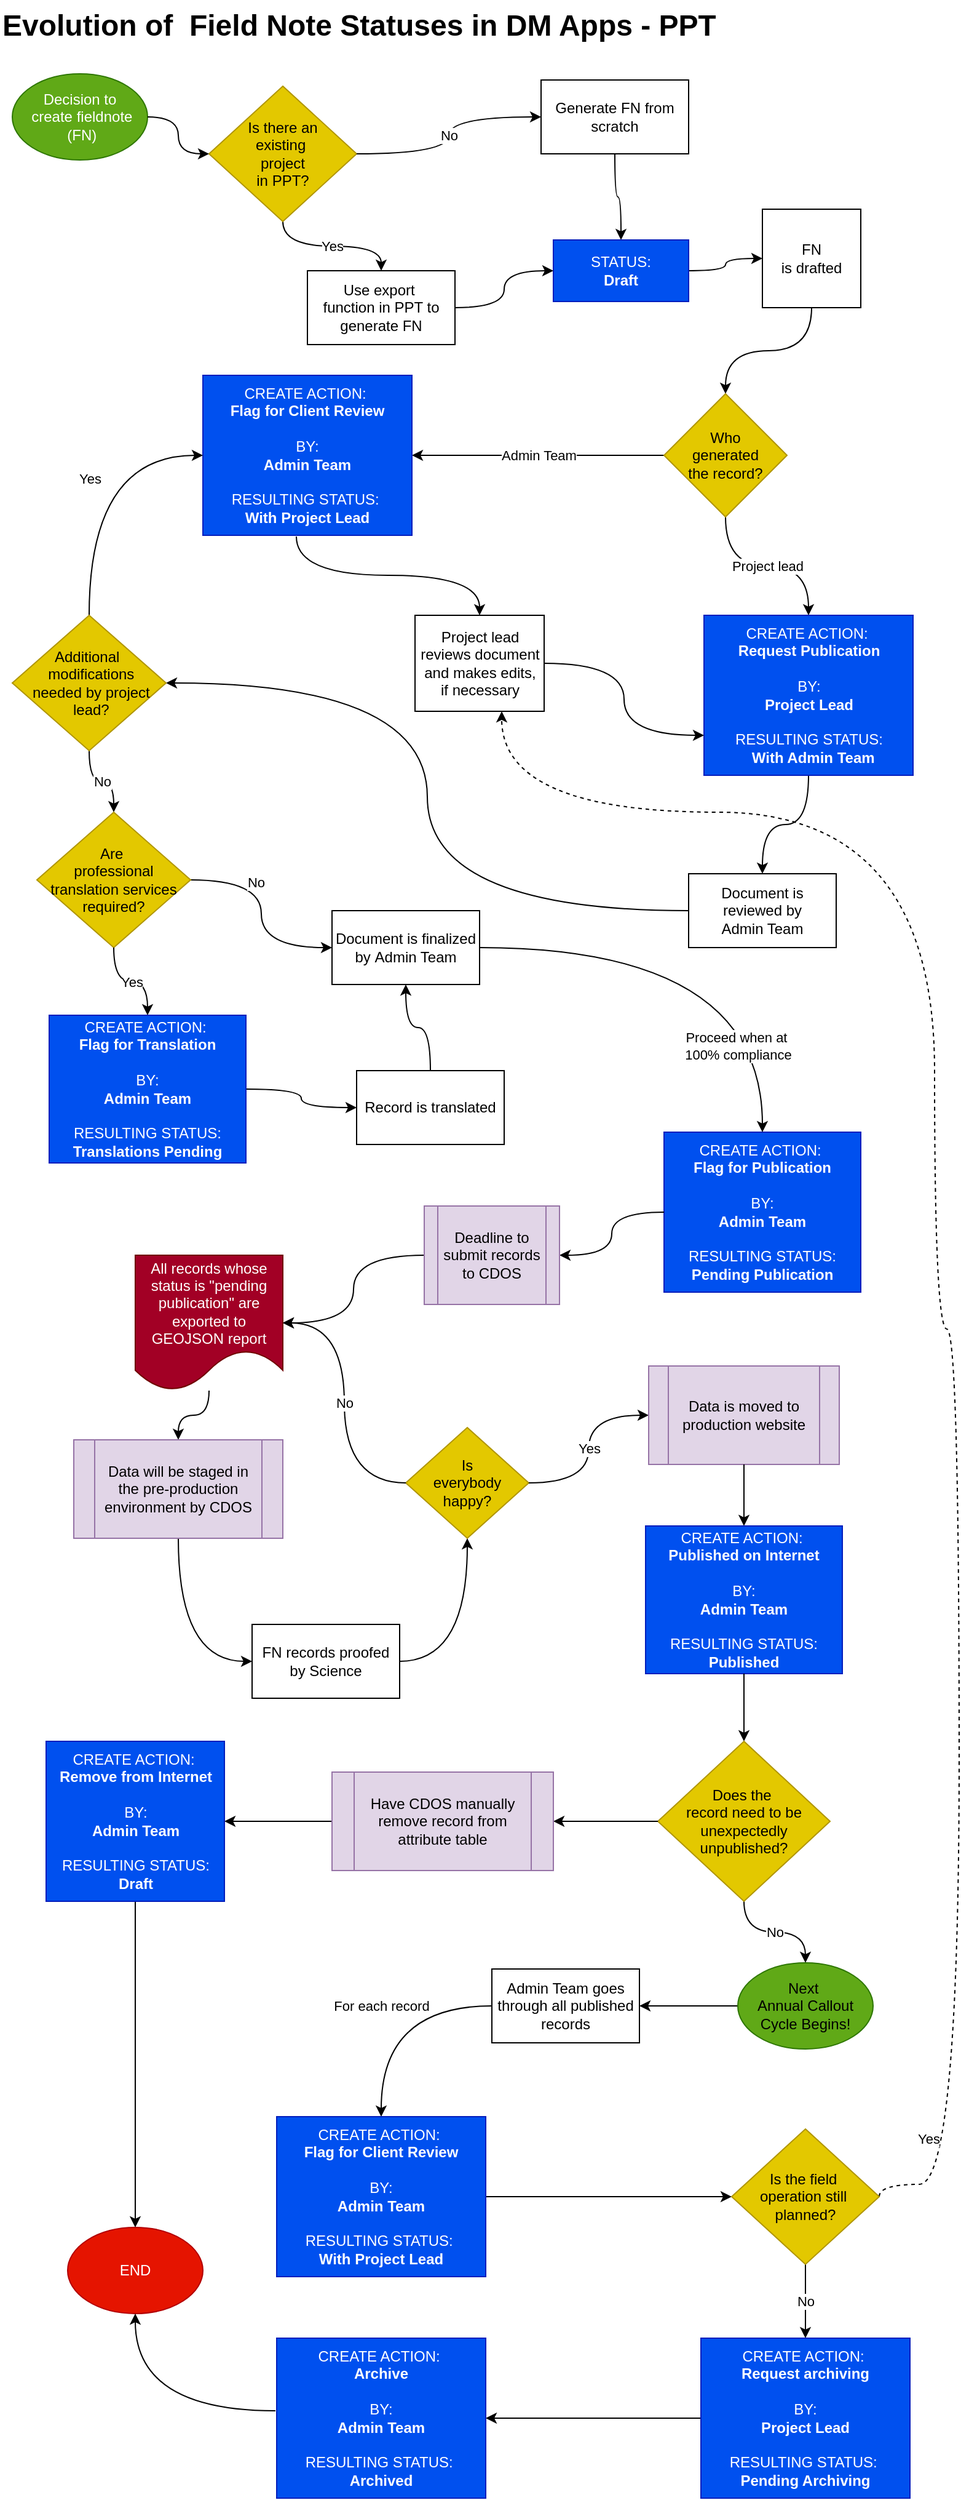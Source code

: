 <mxfile version="28.2.5">
  <diagram name="Page-1" id="UTPjxnOcEQ-sJrjJlPBk">
    <mxGraphModel dx="1133" dy="602" grid="1" gridSize="10" guides="1" tooltips="1" connect="1" arrows="1" fold="1" page="1" pageScale="1" pageWidth="827" pageHeight="1169" math="0" shadow="0">
      <root>
        <mxCell id="0" />
        <mxCell id="1" parent="0" />
        <mxCell id="peULVuYx7uYCcGxrmFzm-1" value="&lt;h1 style=&quot;margin-top: 0px;&quot;&gt;Evolution of&amp;nbsp; Field Note Statuses in DM Apps - PPT&lt;/h1&gt;&lt;p&gt;&lt;br&gt;&lt;/p&gt;" style="text;html=1;whiteSpace=wrap;overflow=hidden;rounded=0;" parent="1" vertex="1">
          <mxGeometry x="30" y="10" width="690" height="120" as="geometry" />
        </mxCell>
        <mxCell id="U9ddc2uA0Kco6e5S1l6d-1" value="Decision&lt;span style=&quot;background-color: transparent;&quot;&gt;&amp;nbsp;to&lt;/span&gt;&lt;div&gt;&lt;span style=&quot;background-color: transparent;&quot;&gt;&amp;nbsp;create&amp;nbsp;&lt;/span&gt;&lt;span style=&quot;background-color: transparent;&quot;&gt;fieldnote&lt;/span&gt;&lt;div&gt;&lt;span style=&quot;background-color: transparent;&quot;&gt;&amp;nbsp;(FN)&lt;/span&gt;&lt;/div&gt;&lt;/div&gt;" style="ellipse;whiteSpace=wrap;html=1;fillColor=light-dark(#60A917,#99FF99);fontColor=light-dark(#FFFFFF,#000000);strokeColor=#2D7600;" vertex="1" parent="1">
          <mxGeometry x="40" y="70" width="110" height="70" as="geometry" />
        </mxCell>
        <mxCell id="U9ddc2uA0Kco6e5S1l6d-12" value="" style="edgeStyle=orthogonalEdgeStyle;rounded=0;orthogonalLoop=1;jettySize=auto;html=1;curved=1;" edge="1" parent="1" source="U9ddc2uA0Kco6e5S1l6d-16" target="U9ddc2uA0Kco6e5S1l6d-7">
          <mxGeometry relative="1" as="geometry" />
        </mxCell>
        <mxCell id="U9ddc2uA0Kco6e5S1l6d-15" value="Yes" style="edgeStyle=orthogonalEdgeStyle;rounded=0;orthogonalLoop=1;jettySize=auto;html=1;curved=1;" edge="1" parent="1" source="U9ddc2uA0Kco6e5S1l6d-2" target="U9ddc2uA0Kco6e5S1l6d-14">
          <mxGeometry relative="1" as="geometry" />
        </mxCell>
        <mxCell id="U9ddc2uA0Kco6e5S1l6d-2" value="Is there an&lt;div&gt;existing&amp;nbsp;&lt;/div&gt;&lt;div&gt;project&lt;/div&gt;&lt;div&gt;in PPT?&lt;/div&gt;" style="rhombus;whiteSpace=wrap;html=1;fillColor=light-dark(#E3C800,#FFFF99);fontColor=light-dark(#000000,#000000);strokeColor=#B09500;" vertex="1" parent="1">
          <mxGeometry x="200" y="80" width="120" height="110" as="geometry" />
        </mxCell>
        <mxCell id="U9ddc2uA0Kco6e5S1l6d-19" style="edgeStyle=orthogonalEdgeStyle;rounded=0;orthogonalLoop=1;jettySize=auto;html=1;curved=1;" edge="1" parent="1" source="U9ddc2uA0Kco6e5S1l6d-3" target="U9ddc2uA0Kco6e5S1l6d-4">
          <mxGeometry relative="1" as="geometry" />
        </mxCell>
        <mxCell id="U9ddc2uA0Kco6e5S1l6d-3" value="FN&lt;div&gt;is drafted&lt;/div&gt;" style="whiteSpace=wrap;html=1;aspect=fixed;" vertex="1" parent="1">
          <mxGeometry x="650" y="180" width="80" height="80" as="geometry" />
        </mxCell>
        <mxCell id="U9ddc2uA0Kco6e5S1l6d-21" value="Admin Team" style="edgeStyle=orthogonalEdgeStyle;rounded=0;orthogonalLoop=1;jettySize=auto;html=1;curved=1;" edge="1" parent="1" source="U9ddc2uA0Kco6e5S1l6d-4" target="U9ddc2uA0Kco6e5S1l6d-6">
          <mxGeometry relative="1" as="geometry">
            <mxPoint x="537.5" y="360" as="targetPoint" />
          </mxGeometry>
        </mxCell>
        <mxCell id="U9ddc2uA0Kco6e5S1l6d-22" value="Project lead" style="edgeStyle=orthogonalEdgeStyle;rounded=0;orthogonalLoop=1;jettySize=auto;html=1;curved=1;" edge="1" parent="1" source="U9ddc2uA0Kco6e5S1l6d-4" target="U9ddc2uA0Kco6e5S1l6d-5">
          <mxGeometry relative="1" as="geometry" />
        </mxCell>
        <mxCell id="U9ddc2uA0Kco6e5S1l6d-4" value="Who&lt;div&gt;&lt;span style=&quot;background-color: transparent;&quot;&gt;generated&lt;/span&gt;&lt;div&gt;the&lt;span style=&quot;background-color: transparent;&quot;&gt;&amp;nbsp;record?&lt;/span&gt;&lt;/div&gt;&lt;/div&gt;" style="rhombus;whiteSpace=wrap;html=1;fillColor=light-dark(#E3C800,#FFFF99);fontColor=light-dark(#000000,#000000);strokeColor=#B09500;" vertex="1" parent="1">
          <mxGeometry x="570" y="330" width="100" height="100" as="geometry" />
        </mxCell>
        <mxCell id="U9ddc2uA0Kco6e5S1l6d-29" value="" style="edgeStyle=orthogonalEdgeStyle;rounded=0;orthogonalLoop=1;jettySize=auto;html=1;curved=1;" edge="1" parent="1" source="U9ddc2uA0Kco6e5S1l6d-5" target="U9ddc2uA0Kco6e5S1l6d-28">
          <mxGeometry relative="1" as="geometry" />
        </mxCell>
        <mxCell id="U9ddc2uA0Kco6e5S1l6d-5" value="CREATE ACTION:&amp;nbsp;&lt;div&gt;&lt;b&gt;Request Publication&lt;/b&gt;&lt;/div&gt;&lt;div&gt;&lt;b&gt;&lt;br&gt;&lt;/b&gt;&lt;div&gt;&lt;div&gt;BY:&lt;/div&gt;&lt;div&gt;&lt;b&gt;Project Lead&lt;/b&gt;&lt;/div&gt;&lt;/div&gt;&lt;div&gt;&lt;b&gt;&lt;br&gt;&lt;/b&gt;&lt;/div&gt;&lt;div&gt;&lt;span style=&quot;background-color: transparent;&quot;&gt;RESULTING STATUS&lt;/span&gt;:&lt;/div&gt;&lt;div&gt;&amp;nbsp; &lt;b&gt;With Admin Team&lt;/b&gt;&lt;/div&gt;&lt;/div&gt;" style="rounded=0;whiteSpace=wrap;html=1;fillColor=light-dark(#0050EF,#170FFF);fontColor=light-dark(#FFFFFF,#FFFFFF);strokeColor=#001DBC;" vertex="1" parent="1">
          <mxGeometry x="602.5" y="510" width="170" height="130" as="geometry" />
        </mxCell>
        <mxCell id="U9ddc2uA0Kco6e5S1l6d-6" value="CREATE ACTION:&amp;nbsp;&lt;div&gt;&lt;b&gt;Flag for Client Review&lt;/b&gt;&lt;/div&gt;&lt;div&gt;&lt;b&gt;&lt;br&gt;&lt;/b&gt;&lt;/div&gt;&lt;div&gt;BY:&lt;/div&gt;&lt;div&gt;&lt;b&gt;Admin Team&lt;/b&gt;&lt;/div&gt;&lt;div&gt;&lt;b&gt;&lt;br&gt;&lt;/b&gt;&lt;div&gt;RESULTING STATUS:&amp;nbsp;&lt;/div&gt;&lt;div&gt;&lt;b&gt;With Project Lead&lt;/b&gt;&lt;/div&gt;&lt;/div&gt;" style="rounded=0;whiteSpace=wrap;html=1;fillColor=light-dark(#0050EF,#170FFF);fontColor=light-dark(#FFFFFF,#FFFFFF);strokeColor=#001DBC;" vertex="1" parent="1">
          <mxGeometry x="195" y="315" width="170" height="130" as="geometry" />
        </mxCell>
        <mxCell id="U9ddc2uA0Kco6e5S1l6d-13" value="" style="edgeStyle=orthogonalEdgeStyle;rounded=0;orthogonalLoop=1;jettySize=auto;html=1;curved=1;" edge="1" parent="1" source="U9ddc2uA0Kco6e5S1l6d-7" target="U9ddc2uA0Kco6e5S1l6d-3">
          <mxGeometry relative="1" as="geometry" />
        </mxCell>
        <mxCell id="U9ddc2uA0Kco6e5S1l6d-7" value="&lt;div&gt;&lt;font style=&quot;&quot;&gt;&lt;span style=&quot;background-color: transparent;&quot;&gt;&lt;font style=&quot;&quot;&gt;STATUS&lt;/font&gt;&lt;/span&gt;&lt;span style=&quot;background-color: transparent;&quot;&gt;:&lt;/span&gt;&lt;/font&gt;&lt;/div&gt;&lt;div&gt;&lt;b&gt;Draft&lt;/b&gt;&lt;/div&gt;" style="rounded=0;whiteSpace=wrap;html=1;fillColor=light-dark(#0050EF,#170FFF);fontColor=light-dark(#FFFFFF,#FFFFFF);strokeColor=#001DBC;" vertex="1" parent="1">
          <mxGeometry x="480" y="205" width="110" height="50" as="geometry" />
        </mxCell>
        <mxCell id="U9ddc2uA0Kco6e5S1l6d-10" value="" style="endArrow=classic;html=1;rounded=0;exitX=1;exitY=0.5;exitDx=0;exitDy=0;entryX=0;entryY=0.5;entryDx=0;entryDy=0;edgeStyle=orthogonalEdgeStyle;curved=1;" edge="1" parent="1" source="U9ddc2uA0Kco6e5S1l6d-1" target="U9ddc2uA0Kco6e5S1l6d-2">
          <mxGeometry width="50" height="50" relative="1" as="geometry">
            <mxPoint x="520" y="450" as="sourcePoint" />
            <mxPoint x="570" y="400" as="targetPoint" />
          </mxGeometry>
        </mxCell>
        <mxCell id="U9ddc2uA0Kco6e5S1l6d-18" style="edgeStyle=orthogonalEdgeStyle;rounded=0;orthogonalLoop=1;jettySize=auto;html=1;curved=1;" edge="1" parent="1" source="U9ddc2uA0Kco6e5S1l6d-14" target="U9ddc2uA0Kco6e5S1l6d-7">
          <mxGeometry relative="1" as="geometry" />
        </mxCell>
        <mxCell id="U9ddc2uA0Kco6e5S1l6d-14" value="Use export&amp;nbsp;&lt;div&gt;function in PPT to generate FN&lt;/div&gt;" style="whiteSpace=wrap;html=1;" vertex="1" parent="1">
          <mxGeometry x="280" y="230" width="120" height="60" as="geometry" />
        </mxCell>
        <mxCell id="U9ddc2uA0Kco6e5S1l6d-17" value="No" style="edgeStyle=orthogonalEdgeStyle;rounded=0;orthogonalLoop=1;jettySize=auto;html=1;curved=1;" edge="1" parent="1" source="U9ddc2uA0Kco6e5S1l6d-2" target="U9ddc2uA0Kco6e5S1l6d-16">
          <mxGeometry relative="1" as="geometry">
            <mxPoint x="350" y="125" as="sourcePoint" />
            <mxPoint x="530" y="125" as="targetPoint" />
          </mxGeometry>
        </mxCell>
        <mxCell id="U9ddc2uA0Kco6e5S1l6d-16" value="Generate FN from scratch" style="whiteSpace=wrap;html=1;" vertex="1" parent="1">
          <mxGeometry x="470" y="75" width="120" height="60" as="geometry" />
        </mxCell>
        <mxCell id="U9ddc2uA0Kco6e5S1l6d-27" style="edgeStyle=orthogonalEdgeStyle;rounded=0;orthogonalLoop=1;jettySize=auto;html=1;entryX=0;entryY=0.75;entryDx=0;entryDy=0;curved=1;" edge="1" parent="1" source="U9ddc2uA0Kco6e5S1l6d-25" target="U9ddc2uA0Kco6e5S1l6d-5">
          <mxGeometry relative="1" as="geometry" />
        </mxCell>
        <mxCell id="U9ddc2uA0Kco6e5S1l6d-25" value="Project lead reviews document and makes&amp;nbsp;&lt;span style=&quot;background-color: transparent; color: light-dark(rgb(0, 0, 0), rgb(255, 255, 255));&quot;&gt;edits,&lt;/span&gt;&lt;div&gt;&lt;span style=&quot;background-color: transparent; color: light-dark(rgb(0, 0, 0), rgb(255, 255, 255));&quot;&gt;if necessary&lt;/span&gt;&lt;/div&gt;" style="rounded=0;whiteSpace=wrap;html=1;" vertex="1" parent="1">
          <mxGeometry x="367.5" y="510" width="105" height="78" as="geometry" />
        </mxCell>
        <mxCell id="U9ddc2uA0Kco6e5S1l6d-26" value="" style="edgeStyle=orthogonalEdgeStyle;rounded=0;orthogonalLoop=1;jettySize=auto;html=1;curved=1;exitX=0.447;exitY=1.008;exitDx=0;exitDy=0;exitPerimeter=0;" edge="1" parent="1" source="U9ddc2uA0Kco6e5S1l6d-6" target="U9ddc2uA0Kco6e5S1l6d-25">
          <mxGeometry relative="1" as="geometry" />
        </mxCell>
        <mxCell id="U9ddc2uA0Kco6e5S1l6d-33" style="edgeStyle=orthogonalEdgeStyle;rounded=0;orthogonalLoop=1;jettySize=auto;html=1;curved=1;entryX=1;entryY=0.5;entryDx=0;entryDy=0;" edge="1" parent="1" source="U9ddc2uA0Kco6e5S1l6d-28" target="U9ddc2uA0Kco6e5S1l6d-32">
          <mxGeometry relative="1" as="geometry" />
        </mxCell>
        <mxCell id="U9ddc2uA0Kco6e5S1l6d-28" value="Document is reviewed by&lt;div&gt;Admin Team&lt;/div&gt;" style="whiteSpace=wrap;html=1;rounded=0;" vertex="1" parent="1">
          <mxGeometry x="590" y="720" width="120" height="60" as="geometry" />
        </mxCell>
        <mxCell id="U9ddc2uA0Kco6e5S1l6d-30" value="Yes" style="edgeStyle=orthogonalEdgeStyle;rounded=0;orthogonalLoop=1;jettySize=auto;html=1;curved=1;entryX=0;entryY=0.5;entryDx=0;entryDy=0;exitX=0.5;exitY=0;exitDx=0;exitDy=0;" edge="1" parent="1" source="U9ddc2uA0Kco6e5S1l6d-32" target="U9ddc2uA0Kco6e5S1l6d-6">
          <mxGeometry relative="1" as="geometry">
            <mxPoint x="260" y="813" as="targetPoint" />
          </mxGeometry>
        </mxCell>
        <mxCell id="U9ddc2uA0Kco6e5S1l6d-31" value="No" style="edgeStyle=orthogonalEdgeStyle;rounded=0;orthogonalLoop=1;jettySize=auto;html=1;curved=1;exitX=0.5;exitY=1;exitDx=0;exitDy=0;entryX=0.5;entryY=0;entryDx=0;entryDy=0;" edge="1" parent="1" source="U9ddc2uA0Kco6e5S1l6d-32" target="U9ddc2uA0Kco6e5S1l6d-35">
          <mxGeometry relative="1" as="geometry">
            <mxPoint x="330" y="840" as="targetPoint" />
          </mxGeometry>
        </mxCell>
        <mxCell id="U9ddc2uA0Kco6e5S1l6d-32" value="Additional&amp;nbsp;&lt;div&gt;&amp;nbsp;modifications&lt;/div&gt;&lt;div&gt;&amp;nbsp;needed by project&lt;/div&gt;&lt;div&gt;&amp;nbsp;lead?&lt;/div&gt;" style="rhombus;whiteSpace=wrap;html=1;fillColor=light-dark(#E3C800,#FFFF99);fontColor=light-dark(#000000,#000000);strokeColor=#B09500;" vertex="1" parent="1">
          <mxGeometry x="40" y="510" width="125" height="110" as="geometry" />
        </mxCell>
        <mxCell id="U9ddc2uA0Kco6e5S1l6d-98" value="No" style="edgeStyle=orthogonalEdgeStyle;rounded=0;orthogonalLoop=1;jettySize=auto;html=1;curved=1;" edge="1" parent="1" source="U9ddc2uA0Kco6e5S1l6d-35" target="U9ddc2uA0Kco6e5S1l6d-96">
          <mxGeometry x="-0.3" y="-5" relative="1" as="geometry">
            <mxPoint as="offset" />
          </mxGeometry>
        </mxCell>
        <mxCell id="U9ddc2uA0Kco6e5S1l6d-35" value="Are&amp;nbsp;&lt;div&gt;professional translation services required?&lt;/div&gt;" style="rhombus;whiteSpace=wrap;html=1;fillColor=light-dark(#E3C800,#FFFF99);fontColor=light-dark(#000000,#000000);strokeColor=#B09500;" vertex="1" parent="1">
          <mxGeometry x="60" y="670" width="125" height="110" as="geometry" />
        </mxCell>
        <mxCell id="U9ddc2uA0Kco6e5S1l6d-36" value="Yes" style="edgeStyle=orthogonalEdgeStyle;rounded=0;orthogonalLoop=1;jettySize=auto;html=1;curved=1;" edge="1" parent="1" target="U9ddc2uA0Kco6e5S1l6d-37" source="U9ddc2uA0Kco6e5S1l6d-35">
          <mxGeometry relative="1" as="geometry">
            <mxPoint x="414" y="815" as="sourcePoint" />
            <mxPoint x="726.5" y="920" as="targetPoint" />
          </mxGeometry>
        </mxCell>
        <mxCell id="U9ddc2uA0Kco6e5S1l6d-39" value="" style="edgeStyle=orthogonalEdgeStyle;rounded=0;orthogonalLoop=1;jettySize=auto;html=1;curved=1;entryX=0;entryY=0.5;entryDx=0;entryDy=0;" edge="1" parent="1" source="U9ddc2uA0Kco6e5S1l6d-37" target="U9ddc2uA0Kco6e5S1l6d-38">
          <mxGeometry relative="1" as="geometry" />
        </mxCell>
        <mxCell id="U9ddc2uA0Kco6e5S1l6d-37" value="CREATE ACTION:&amp;nbsp;&lt;div&gt;&lt;b&gt;Flag for Translation&lt;/b&gt;&lt;/div&gt;&lt;div&gt;&lt;b&gt;&lt;br&gt;&lt;/b&gt;&lt;/div&gt;&lt;div&gt;&lt;div&gt;BY:&lt;/div&gt;&lt;div&gt;&lt;b&gt;Admin Team&lt;/b&gt;&lt;/div&gt;&lt;/div&gt;&lt;div&gt;&lt;b&gt;&lt;br&gt;&lt;/b&gt;&lt;div&gt;RESULTING STATUS:&lt;/div&gt;&lt;div&gt;&lt;b&gt;Translations Pending&lt;/b&gt;&lt;/div&gt;&lt;/div&gt;" style="rounded=0;whiteSpace=wrap;html=1;fillColor=light-dark(#0050EF,#170FFF);fontColor=light-dark(#FFFFFF,#FFFFFF);strokeColor=#001DBC;" vertex="1" parent="1">
          <mxGeometry x="70" y="835" width="160" height="120" as="geometry" />
        </mxCell>
        <mxCell id="U9ddc2uA0Kco6e5S1l6d-40" style="edgeStyle=orthogonalEdgeStyle;rounded=0;orthogonalLoop=1;jettySize=auto;html=1;curved=1;" edge="1" parent="1" source="U9ddc2uA0Kco6e5S1l6d-38" target="U9ddc2uA0Kco6e5S1l6d-96">
          <mxGeometry relative="1" as="geometry">
            <mxPoint x="570" y="900" as="targetPoint" />
          </mxGeometry>
        </mxCell>
        <mxCell id="U9ddc2uA0Kco6e5S1l6d-38" value="Record is translated" style="whiteSpace=wrap;html=1;rounded=0;" vertex="1" parent="1">
          <mxGeometry x="320" y="880" width="120" height="60" as="geometry" />
        </mxCell>
        <mxCell id="U9ddc2uA0Kco6e5S1l6d-45" value="" style="edgeStyle=orthogonalEdgeStyle;rounded=0;orthogonalLoop=1;jettySize=auto;html=1;curved=1;" edge="1" parent="1" source="U9ddc2uA0Kco6e5S1l6d-48" target="U9ddc2uA0Kco6e5S1l6d-50">
          <mxGeometry relative="1" as="geometry">
            <mxPoint x="310" y="1145" as="targetPoint" />
          </mxGeometry>
        </mxCell>
        <mxCell id="U9ddc2uA0Kco6e5S1l6d-46" value="CREATE ACTION:&amp;nbsp;&lt;div&gt;&lt;b&gt;Flag for Publication&lt;/b&gt;&lt;/div&gt;&lt;div&gt;&lt;div&gt;&lt;br&gt;&lt;/div&gt;&lt;div&gt;BY:&lt;/div&gt;&lt;div&gt;&lt;b&gt;Admin Team&lt;/b&gt;&lt;/div&gt;&lt;div&gt;&lt;b&gt;&lt;br&gt;&lt;/b&gt;&lt;/div&gt;&lt;div&gt;RESULTING STATUS:&lt;/div&gt;&lt;div&gt;&lt;b&gt;Pending Publication&lt;/b&gt;&lt;/div&gt;&lt;/div&gt;" style="rounded=0;whiteSpace=wrap;html=1;fillColor=light-dark(#0050EF,#170FFF);fontColor=light-dark(#FFFFFF,#FFFFFF);strokeColor=#001DBC;" vertex="1" parent="1">
          <mxGeometry x="570" y="930" width="160" height="130" as="geometry" />
        </mxCell>
        <mxCell id="U9ddc2uA0Kco6e5S1l6d-49" value="" style="edgeStyle=orthogonalEdgeStyle;rounded=0;orthogonalLoop=1;jettySize=auto;html=1;curved=1;" edge="1" parent="1" source="U9ddc2uA0Kco6e5S1l6d-46" target="U9ddc2uA0Kco6e5S1l6d-48">
          <mxGeometry relative="1" as="geometry">
            <mxPoint x="630" y="1038" as="sourcePoint" />
            <mxPoint x="310" y="1110" as="targetPoint" />
          </mxGeometry>
        </mxCell>
        <mxCell id="U9ddc2uA0Kco6e5S1l6d-48" value="Deadline to submit records to CDOS" style="shape=process;whiteSpace=wrap;html=1;backgroundOutline=1;fillColor=#e1d5e7;strokeColor=#9673a6;" vertex="1" parent="1">
          <mxGeometry x="375" y="990" width="110" height="80" as="geometry" />
        </mxCell>
        <mxCell id="U9ddc2uA0Kco6e5S1l6d-52" value="" style="edgeStyle=orthogonalEdgeStyle;rounded=0;orthogonalLoop=1;jettySize=auto;html=1;curved=1;" edge="1" parent="1" source="U9ddc2uA0Kco6e5S1l6d-101" target="U9ddc2uA0Kco6e5S1l6d-51">
          <mxGeometry relative="1" as="geometry">
            <mxPoint x="602.5" y="1650" as="sourcePoint" />
          </mxGeometry>
        </mxCell>
        <mxCell id="U9ddc2uA0Kco6e5S1l6d-50" value="All records whose status is &quot;pending publication&quot; are exported to GEOJSON report" style="shape=document;whiteSpace=wrap;html=1;boundedLbl=1;fillColor=#a20025;strokeColor=#6F0000;fontColor=#ffffff;" vertex="1" parent="1">
          <mxGeometry x="140" y="1030" width="120" height="110" as="geometry" />
        </mxCell>
        <mxCell id="U9ddc2uA0Kco6e5S1l6d-83" value="For each record" style="edgeStyle=orthogonalEdgeStyle;rounded=0;orthogonalLoop=1;jettySize=auto;html=1;curved=1;" edge="1" parent="1" source="U9ddc2uA0Kco6e5S1l6d-51" target="U9ddc2uA0Kco6e5S1l6d-82">
          <mxGeometry relative="1" as="geometry" />
        </mxCell>
        <mxCell id="U9ddc2uA0Kco6e5S1l6d-51" value="Admin Team goes through all published records" style="whiteSpace=wrap;html=1;" vertex="1" parent="1">
          <mxGeometry x="430" y="1610" width="120" height="60" as="geometry" />
        </mxCell>
        <mxCell id="U9ddc2uA0Kco6e5S1l6d-54" value="" style="edgeStyle=orthogonalEdgeStyle;rounded=0;orthogonalLoop=1;jettySize=auto;html=1;curved=1;exitX=0.5;exitY=1;exitDx=0;exitDy=0;entryX=0;entryY=0.5;entryDx=0;entryDy=0;" edge="1" parent="1" source="U9ddc2uA0Kco6e5S1l6d-58" target="U9ddc2uA0Kco6e5S1l6d-61">
          <mxGeometry relative="1" as="geometry">
            <mxPoint x="180" y="1250" as="sourcePoint" />
            <mxPoint x="115" y="1350" as="targetPoint" />
          </mxGeometry>
        </mxCell>
        <mxCell id="U9ddc2uA0Kco6e5S1l6d-57" value="" style="edgeStyle=orthogonalEdgeStyle;rounded=0;orthogonalLoop=1;jettySize=auto;html=1;curved=1;entryX=0.5;entryY=0;entryDx=0;entryDy=0;" edge="1" parent="1" source="U9ddc2uA0Kco6e5S1l6d-50" target="U9ddc2uA0Kco6e5S1l6d-58">
          <mxGeometry relative="1" as="geometry">
            <mxPoint x="200" y="1140" as="sourcePoint" />
            <mxPoint x="180" y="1190" as="targetPoint" />
          </mxGeometry>
        </mxCell>
        <mxCell id="U9ddc2uA0Kco6e5S1l6d-58" value="Data will be staged in the pre-production environment by CDOS" style="shape=process;whiteSpace=wrap;html=1;backgroundOutline=1;fillColor=#e1d5e7;strokeColor=#9673a6;" vertex="1" parent="1">
          <mxGeometry x="90" y="1180" width="170" height="80" as="geometry" />
        </mxCell>
        <mxCell id="U9ddc2uA0Kco6e5S1l6d-61" value="FN records proofed by Science" style="whiteSpace=wrap;html=1;" vertex="1" parent="1">
          <mxGeometry x="235" y="1330" width="120" height="60" as="geometry" />
        </mxCell>
        <mxCell id="U9ddc2uA0Kco6e5S1l6d-63" value="" style="edgeStyle=orthogonalEdgeStyle;rounded=0;orthogonalLoop=1;jettySize=auto;html=1;curved=1;exitX=1;exitY=0.5;exitDx=0;exitDy=0;" edge="1" parent="1" source="U9ddc2uA0Kco6e5S1l6d-61" target="U9ddc2uA0Kco6e5S1l6d-62">
          <mxGeometry relative="1" as="geometry">
            <mxPoint x="190" y="1397.5" as="sourcePoint" />
            <mxPoint x="474" y="1330" as="targetPoint" />
          </mxGeometry>
        </mxCell>
        <mxCell id="U9ddc2uA0Kco6e5S1l6d-62" value="Is&lt;div&gt;everybody&lt;/div&gt;&lt;div&gt;happy&lt;span style=&quot;background-color: transparent;&quot;&gt;?&lt;/span&gt;&lt;/div&gt;" style="rhombus;whiteSpace=wrap;html=1;rounded=0;fillColor=light-dark(#E3C800,#FFFF99);fontColor=light-dark(#000000,#000000);strokeColor=#B09500;" vertex="1" parent="1">
          <mxGeometry x="360" y="1170" width="100" height="90" as="geometry" />
        </mxCell>
        <mxCell id="U9ddc2uA0Kco6e5S1l6d-65" value="Yes" style="edgeStyle=orthogonalEdgeStyle;rounded=0;orthogonalLoop=1;jettySize=auto;html=1;curved=1;" edge="1" parent="1" source="U9ddc2uA0Kco6e5S1l6d-62" target="U9ddc2uA0Kco6e5S1l6d-64">
          <mxGeometry relative="1" as="geometry">
            <mxPoint x="380" y="1395" as="sourcePoint" />
            <mxPoint x="474" y="1330" as="targetPoint" />
          </mxGeometry>
        </mxCell>
        <mxCell id="U9ddc2uA0Kco6e5S1l6d-64" value="Data is moved to production website" style="shape=process;whiteSpace=wrap;html=1;backgroundOutline=1;fillColor=#e1d5e7;strokeColor=#9673a6;" vertex="1" parent="1">
          <mxGeometry x="557.5" y="1120" width="155" height="80" as="geometry" />
        </mxCell>
        <mxCell id="U9ddc2uA0Kco6e5S1l6d-68" value="No" style="edgeStyle=orthogonalEdgeStyle;rounded=0;orthogonalLoop=1;jettySize=auto;html=1;curved=1;entryX=1;entryY=0.5;entryDx=0;entryDy=0;" edge="1" parent="1" source="U9ddc2uA0Kco6e5S1l6d-62" target="U9ddc2uA0Kco6e5S1l6d-50">
          <mxGeometry relative="1" as="geometry">
            <mxPoint x="400" y="1165" as="sourcePoint" />
            <mxPoint x="357" y="1275" as="targetPoint" />
          </mxGeometry>
        </mxCell>
        <mxCell id="U9ddc2uA0Kco6e5S1l6d-69" value="" style="edgeStyle=orthogonalEdgeStyle;rounded=0;orthogonalLoop=1;jettySize=auto;html=1;curved=1;" edge="1" parent="1" source="U9ddc2uA0Kco6e5S1l6d-64" target="U9ddc2uA0Kco6e5S1l6d-60">
          <mxGeometry relative="1" as="geometry">
            <mxPoint x="575" y="1330" as="sourcePoint" />
            <mxPoint x="950" y="1250" as="targetPoint" />
          </mxGeometry>
        </mxCell>
        <mxCell id="U9ddc2uA0Kco6e5S1l6d-60" value="CREATE ACTION:&amp;nbsp;&lt;div&gt;&lt;b&gt;Published on Internet&lt;/b&gt;&lt;/div&gt;&lt;div&gt;&lt;b&gt;&lt;br&gt;&lt;/b&gt;&lt;/div&gt;&lt;div&gt;&lt;div&gt;BY:&lt;/div&gt;&lt;div&gt;&lt;b&gt;Admin Team&lt;/b&gt;&lt;/div&gt;&lt;div&gt;&lt;b&gt;&lt;br&gt;&lt;/b&gt;&lt;/div&gt;&lt;div&gt;RESULTING STATUS:&lt;/div&gt;&lt;div&gt;&lt;b&gt;Published&lt;/b&gt;&lt;/div&gt;&lt;/div&gt;" style="rounded=0;whiteSpace=wrap;html=1;fillColor=light-dark(#0050EF,#170FFF);fontColor=light-dark(#FFFFFF,#FFFFFF);strokeColor=#001DBC;" vertex="1" parent="1">
          <mxGeometry x="555" y="1250" width="160" height="120" as="geometry" />
        </mxCell>
        <mxCell id="U9ddc2uA0Kco6e5S1l6d-72" value="No" style="edgeStyle=orthogonalEdgeStyle;rounded=0;orthogonalLoop=1;jettySize=auto;html=1;curved=1;" edge="1" parent="1" source="U9ddc2uA0Kco6e5S1l6d-73" target="U9ddc2uA0Kco6e5S1l6d-101">
          <mxGeometry relative="1" as="geometry">
            <mxPoint x="615" y="1365" as="sourcePoint" />
            <mxPoint x="680" y="1610" as="targetPoint" />
          </mxGeometry>
        </mxCell>
        <mxCell id="U9ddc2uA0Kco6e5S1l6d-74" value="" style="edgeStyle=orthogonalEdgeStyle;rounded=0;orthogonalLoop=1;jettySize=auto;html=1;curved=1;" edge="1" parent="1" source="U9ddc2uA0Kco6e5S1l6d-60" target="U9ddc2uA0Kco6e5S1l6d-73">
          <mxGeometry relative="1" as="geometry">
            <mxPoint x="615" y="1365" as="sourcePoint" />
            <mxPoint x="563" y="1590" as="targetPoint" />
          </mxGeometry>
        </mxCell>
        <mxCell id="U9ddc2uA0Kco6e5S1l6d-76" style="edgeStyle=orthogonalEdgeStyle;rounded=0;orthogonalLoop=1;jettySize=auto;html=1;curved=1;" edge="1" parent="1" source="U9ddc2uA0Kco6e5S1l6d-78" target="U9ddc2uA0Kco6e5S1l6d-75">
          <mxGeometry relative="1" as="geometry" />
        </mxCell>
        <mxCell id="U9ddc2uA0Kco6e5S1l6d-73" value="Does the&amp;nbsp;&lt;div&gt;record need to be unexpectedly unpublished?&lt;/div&gt;" style="rhombus;whiteSpace=wrap;html=1;rounded=0;fillColor=light-dark(#E3C800,#FFFF99);fontColor=light-dark(#000000,#000000);strokeColor=#B09500;" vertex="1" parent="1">
          <mxGeometry x="565" y="1425" width="140" height="130" as="geometry" />
        </mxCell>
        <mxCell id="U9ddc2uA0Kco6e5S1l6d-81" style="edgeStyle=orthogonalEdgeStyle;rounded=0;orthogonalLoop=1;jettySize=auto;html=1;curved=1;" edge="1" parent="1" source="U9ddc2uA0Kco6e5S1l6d-75" target="U9ddc2uA0Kco6e5S1l6d-80">
          <mxGeometry relative="1" as="geometry" />
        </mxCell>
        <mxCell id="U9ddc2uA0Kco6e5S1l6d-75" value="CREATE ACTION:&amp;nbsp;&lt;div&gt;&lt;b&gt;Remove from Internet&lt;/b&gt;&lt;/div&gt;&lt;div&gt;&lt;div&gt;&lt;br&gt;&lt;/div&gt;&lt;div&gt;BY:&lt;/div&gt;&lt;div&gt;&lt;b&gt;Admin Team&lt;/b&gt;&lt;/div&gt;&lt;div&gt;&lt;b&gt;&lt;br&gt;&lt;/b&gt;&lt;/div&gt;&lt;div&gt;RESULTING STATUS:&lt;/div&gt;&lt;div&gt;&lt;b&gt;Draft&lt;/b&gt;&lt;/div&gt;&lt;/div&gt;" style="rounded=0;whiteSpace=wrap;html=1;fillColor=light-dark(#0050EF,#170FFF);fontColor=light-dark(#FFFFFF,#FFFFFF);strokeColor=#001DBC;" vertex="1" parent="1">
          <mxGeometry x="67.5" y="1425" width="145" height="130" as="geometry" />
        </mxCell>
        <mxCell id="U9ddc2uA0Kco6e5S1l6d-79" value="" style="edgeStyle=orthogonalEdgeStyle;rounded=0;orthogonalLoop=1;jettySize=auto;html=1;curved=1;" edge="1" parent="1" source="U9ddc2uA0Kco6e5S1l6d-73" target="U9ddc2uA0Kco6e5S1l6d-78">
          <mxGeometry relative="1" as="geometry">
            <mxPoint x="570" y="1475" as="sourcePoint" />
            <mxPoint x="360" y="1528" as="targetPoint" />
          </mxGeometry>
        </mxCell>
        <mxCell id="U9ddc2uA0Kco6e5S1l6d-78" value="Have CDOS manually remove record from attribute table" style="shape=process;whiteSpace=wrap;html=1;backgroundOutline=1;fillColor=#e1d5e7;strokeColor=#9673a6;" vertex="1" parent="1">
          <mxGeometry x="300" y="1450" width="180" height="80" as="geometry" />
        </mxCell>
        <mxCell id="U9ddc2uA0Kco6e5S1l6d-80" value="END" style="ellipse;whiteSpace=wrap;html=1;fillColor=#e51400;fontColor=#ffffff;strokeColor=#B20000;" vertex="1" parent="1">
          <mxGeometry x="85" y="1820" width="110" height="70" as="geometry" />
        </mxCell>
        <mxCell id="U9ddc2uA0Kco6e5S1l6d-85" style="edgeStyle=orthogonalEdgeStyle;rounded=0;orthogonalLoop=1;jettySize=auto;html=1;curved=1;" edge="1" parent="1" source="U9ddc2uA0Kco6e5S1l6d-82" target="U9ddc2uA0Kco6e5S1l6d-84">
          <mxGeometry relative="1" as="geometry" />
        </mxCell>
        <mxCell id="U9ddc2uA0Kco6e5S1l6d-82" value="CREATE ACTION:&amp;nbsp;&lt;div&gt;&lt;b&gt;Flag for Client Review&lt;/b&gt;&lt;/div&gt;&lt;div&gt;&lt;b&gt;&lt;br&gt;&lt;/b&gt;&lt;/div&gt;&lt;div&gt;&lt;div&gt;BY:&lt;/div&gt;&lt;div&gt;&lt;b&gt;Admin Team&lt;/b&gt;&lt;/div&gt;&lt;/div&gt;&lt;div&gt;&lt;b&gt;&lt;br&gt;&lt;/b&gt;&lt;div&gt;RESULTING STATUS:&amp;nbsp;&lt;/div&gt;&lt;div&gt;&lt;b&gt;With Project Lead&lt;/b&gt;&lt;/div&gt;&lt;/div&gt;" style="rounded=0;whiteSpace=wrap;html=1;fillColor=light-dark(#0050EF,#170FFF);fontColor=light-dark(#FFFFFF,#FFFFFF);strokeColor=#001DBC;" vertex="1" parent="1">
          <mxGeometry x="255" y="1730" width="170" height="130" as="geometry" />
        </mxCell>
        <mxCell id="U9ddc2uA0Kco6e5S1l6d-87" value="No" style="edgeStyle=orthogonalEdgeStyle;rounded=0;orthogonalLoop=1;jettySize=auto;html=1;curved=1;" edge="1" parent="1" source="U9ddc2uA0Kco6e5S1l6d-84" target="U9ddc2uA0Kco6e5S1l6d-86">
          <mxGeometry relative="1" as="geometry" />
        </mxCell>
        <mxCell id="U9ddc2uA0Kco6e5S1l6d-93" value="Yes" style="edgeStyle=orthogonalEdgeStyle;rounded=0;orthogonalLoop=1;jettySize=auto;html=1;curved=1;dashed=1;exitX=1;exitY=0.5;exitDx=0;exitDy=0;" edge="1" parent="1" source="U9ddc2uA0Kco6e5S1l6d-84" target="U9ddc2uA0Kco6e5S1l6d-25">
          <mxGeometry x="-0.863" y="25" relative="1" as="geometry">
            <mxPoint x="820" y="1620" as="targetPoint" />
            <Array as="points">
              <mxPoint x="745" y="1785" />
              <mxPoint x="810" y="1785" />
              <mxPoint x="810" y="1090" />
              <mxPoint x="790" y="1090" />
              <mxPoint x="790" y="670" />
              <mxPoint x="438" y="670" />
            </Array>
            <mxPoint as="offset" />
          </mxGeometry>
        </mxCell>
        <mxCell id="U9ddc2uA0Kco6e5S1l6d-84" value="Is the field&amp;nbsp;&lt;div&gt;operation still&amp;nbsp;&lt;/div&gt;&lt;div&gt;planned?&lt;/div&gt;" style="rhombus;whiteSpace=wrap;html=1;rounded=0;fillColor=light-dark(#E3C800,#FFFF99);fontColor=light-dark(#000000,#000000);strokeColor=#B09500;" vertex="1" parent="1">
          <mxGeometry x="625" y="1740" width="120" height="110" as="geometry" />
        </mxCell>
        <mxCell id="U9ddc2uA0Kco6e5S1l6d-89" style="edgeStyle=orthogonalEdgeStyle;rounded=0;orthogonalLoop=1;jettySize=auto;html=1;curved=1;" edge="1" parent="1" source="U9ddc2uA0Kco6e5S1l6d-86" target="U9ddc2uA0Kco6e5S1l6d-90">
          <mxGeometry relative="1" as="geometry">
            <mxPoint x="680" y="1910" as="targetPoint" />
          </mxGeometry>
        </mxCell>
        <mxCell id="U9ddc2uA0Kco6e5S1l6d-86" value="CREATE ACTION:&amp;nbsp;&lt;div&gt;&lt;b&gt;Request archiving&lt;/b&gt;&lt;/div&gt;&lt;div&gt;&lt;div&gt;&lt;br&gt;&lt;/div&gt;&lt;div&gt;BY:&lt;/div&gt;&lt;div&gt;&lt;b&gt;Project Lead&lt;/b&gt;&lt;/div&gt;&lt;div&gt;&lt;b&gt;&lt;br&gt;&lt;/b&gt;&lt;/div&gt;&lt;div&gt;RESULTING STATUS:&amp;nbsp;&lt;/div&gt;&lt;div&gt;&lt;b&gt;Pending Archiving&lt;/b&gt;&lt;/div&gt;&lt;/div&gt;" style="rounded=0;whiteSpace=wrap;html=1;fillColor=light-dark(#0050EF,#170FFF);fontColor=light-dark(#FFFFFF,#FFFFFF);strokeColor=#001DBC;" vertex="1" parent="1">
          <mxGeometry x="600" y="1910" width="170" height="130" as="geometry" />
        </mxCell>
        <mxCell id="U9ddc2uA0Kco6e5S1l6d-91" style="edgeStyle=orthogonalEdgeStyle;rounded=0;orthogonalLoop=1;jettySize=auto;html=1;entryX=0.5;entryY=1;entryDx=0;entryDy=0;curved=1;exitX=-0.006;exitY=0.454;exitDx=0;exitDy=0;exitPerimeter=0;" edge="1" parent="1" source="U9ddc2uA0Kco6e5S1l6d-90" target="U9ddc2uA0Kco6e5S1l6d-80">
          <mxGeometry relative="1" as="geometry" />
        </mxCell>
        <mxCell id="U9ddc2uA0Kco6e5S1l6d-90" value="CREATE ACTION:&amp;nbsp;&lt;div&gt;&lt;b&gt;Archive&lt;/b&gt;&lt;/div&gt;&lt;div&gt;&lt;br&gt;&lt;/div&gt;&lt;div&gt;&lt;div&gt;BY:&lt;/div&gt;&lt;div&gt;&lt;b&gt;Admin Team&lt;/b&gt;&lt;/div&gt;&lt;div&gt;&lt;b&gt;&lt;br&gt;&lt;/b&gt;&lt;/div&gt;&lt;div&gt;RESULTING STATUS:&amp;nbsp;&lt;/div&gt;&lt;div&gt;&lt;b&gt;Archived&lt;/b&gt;&lt;/div&gt;&lt;/div&gt;" style="rounded=0;whiteSpace=wrap;html=1;fillColor=light-dark(#0050EF,#170FFF);fontColor=light-dark(#FFFFFF,#FFFFFF);strokeColor=#001DBC;" vertex="1" parent="1">
          <mxGeometry x="255" y="1910" width="170" height="130" as="geometry" />
        </mxCell>
        <mxCell id="U9ddc2uA0Kco6e5S1l6d-100" value="Proceed when at&amp;nbsp;&lt;div&gt;100% compliance&lt;/div&gt;" style="edgeStyle=orthogonalEdgeStyle;rounded=0;orthogonalLoop=1;jettySize=auto;html=1;exitX=1;exitY=0.5;exitDx=0;exitDy=0;curved=1;" edge="1" parent="1" source="U9ddc2uA0Kco6e5S1l6d-96" target="U9ddc2uA0Kco6e5S1l6d-46">
          <mxGeometry x="0.632" y="-20" relative="1" as="geometry">
            <mxPoint as="offset" />
          </mxGeometry>
        </mxCell>
        <mxCell id="U9ddc2uA0Kco6e5S1l6d-96" value="Document is finalized by&amp;nbsp;&lt;span style=&quot;background-color: transparent; color: light-dark(rgb(0, 0, 0), rgb(255, 255, 255));&quot;&gt;Admin Team&lt;/span&gt;" style="whiteSpace=wrap;html=1;rounded=0;" vertex="1" parent="1">
          <mxGeometry x="300" y="750" width="120" height="60" as="geometry" />
        </mxCell>
        <mxCell id="U9ddc2uA0Kco6e5S1l6d-101" value="Next&amp;nbsp;&lt;div&gt;Annual Callout Cycle Begins!&lt;/div&gt;" style="ellipse;whiteSpace=wrap;html=1;fillColor=light-dark(#60A917,#99FF99);fontColor=light-dark(#000000,#000000);strokeColor=#2D7600;" vertex="1" parent="1">
          <mxGeometry x="630" y="1605" width="110" height="70" as="geometry" />
        </mxCell>
      </root>
    </mxGraphModel>
  </diagram>
</mxfile>

